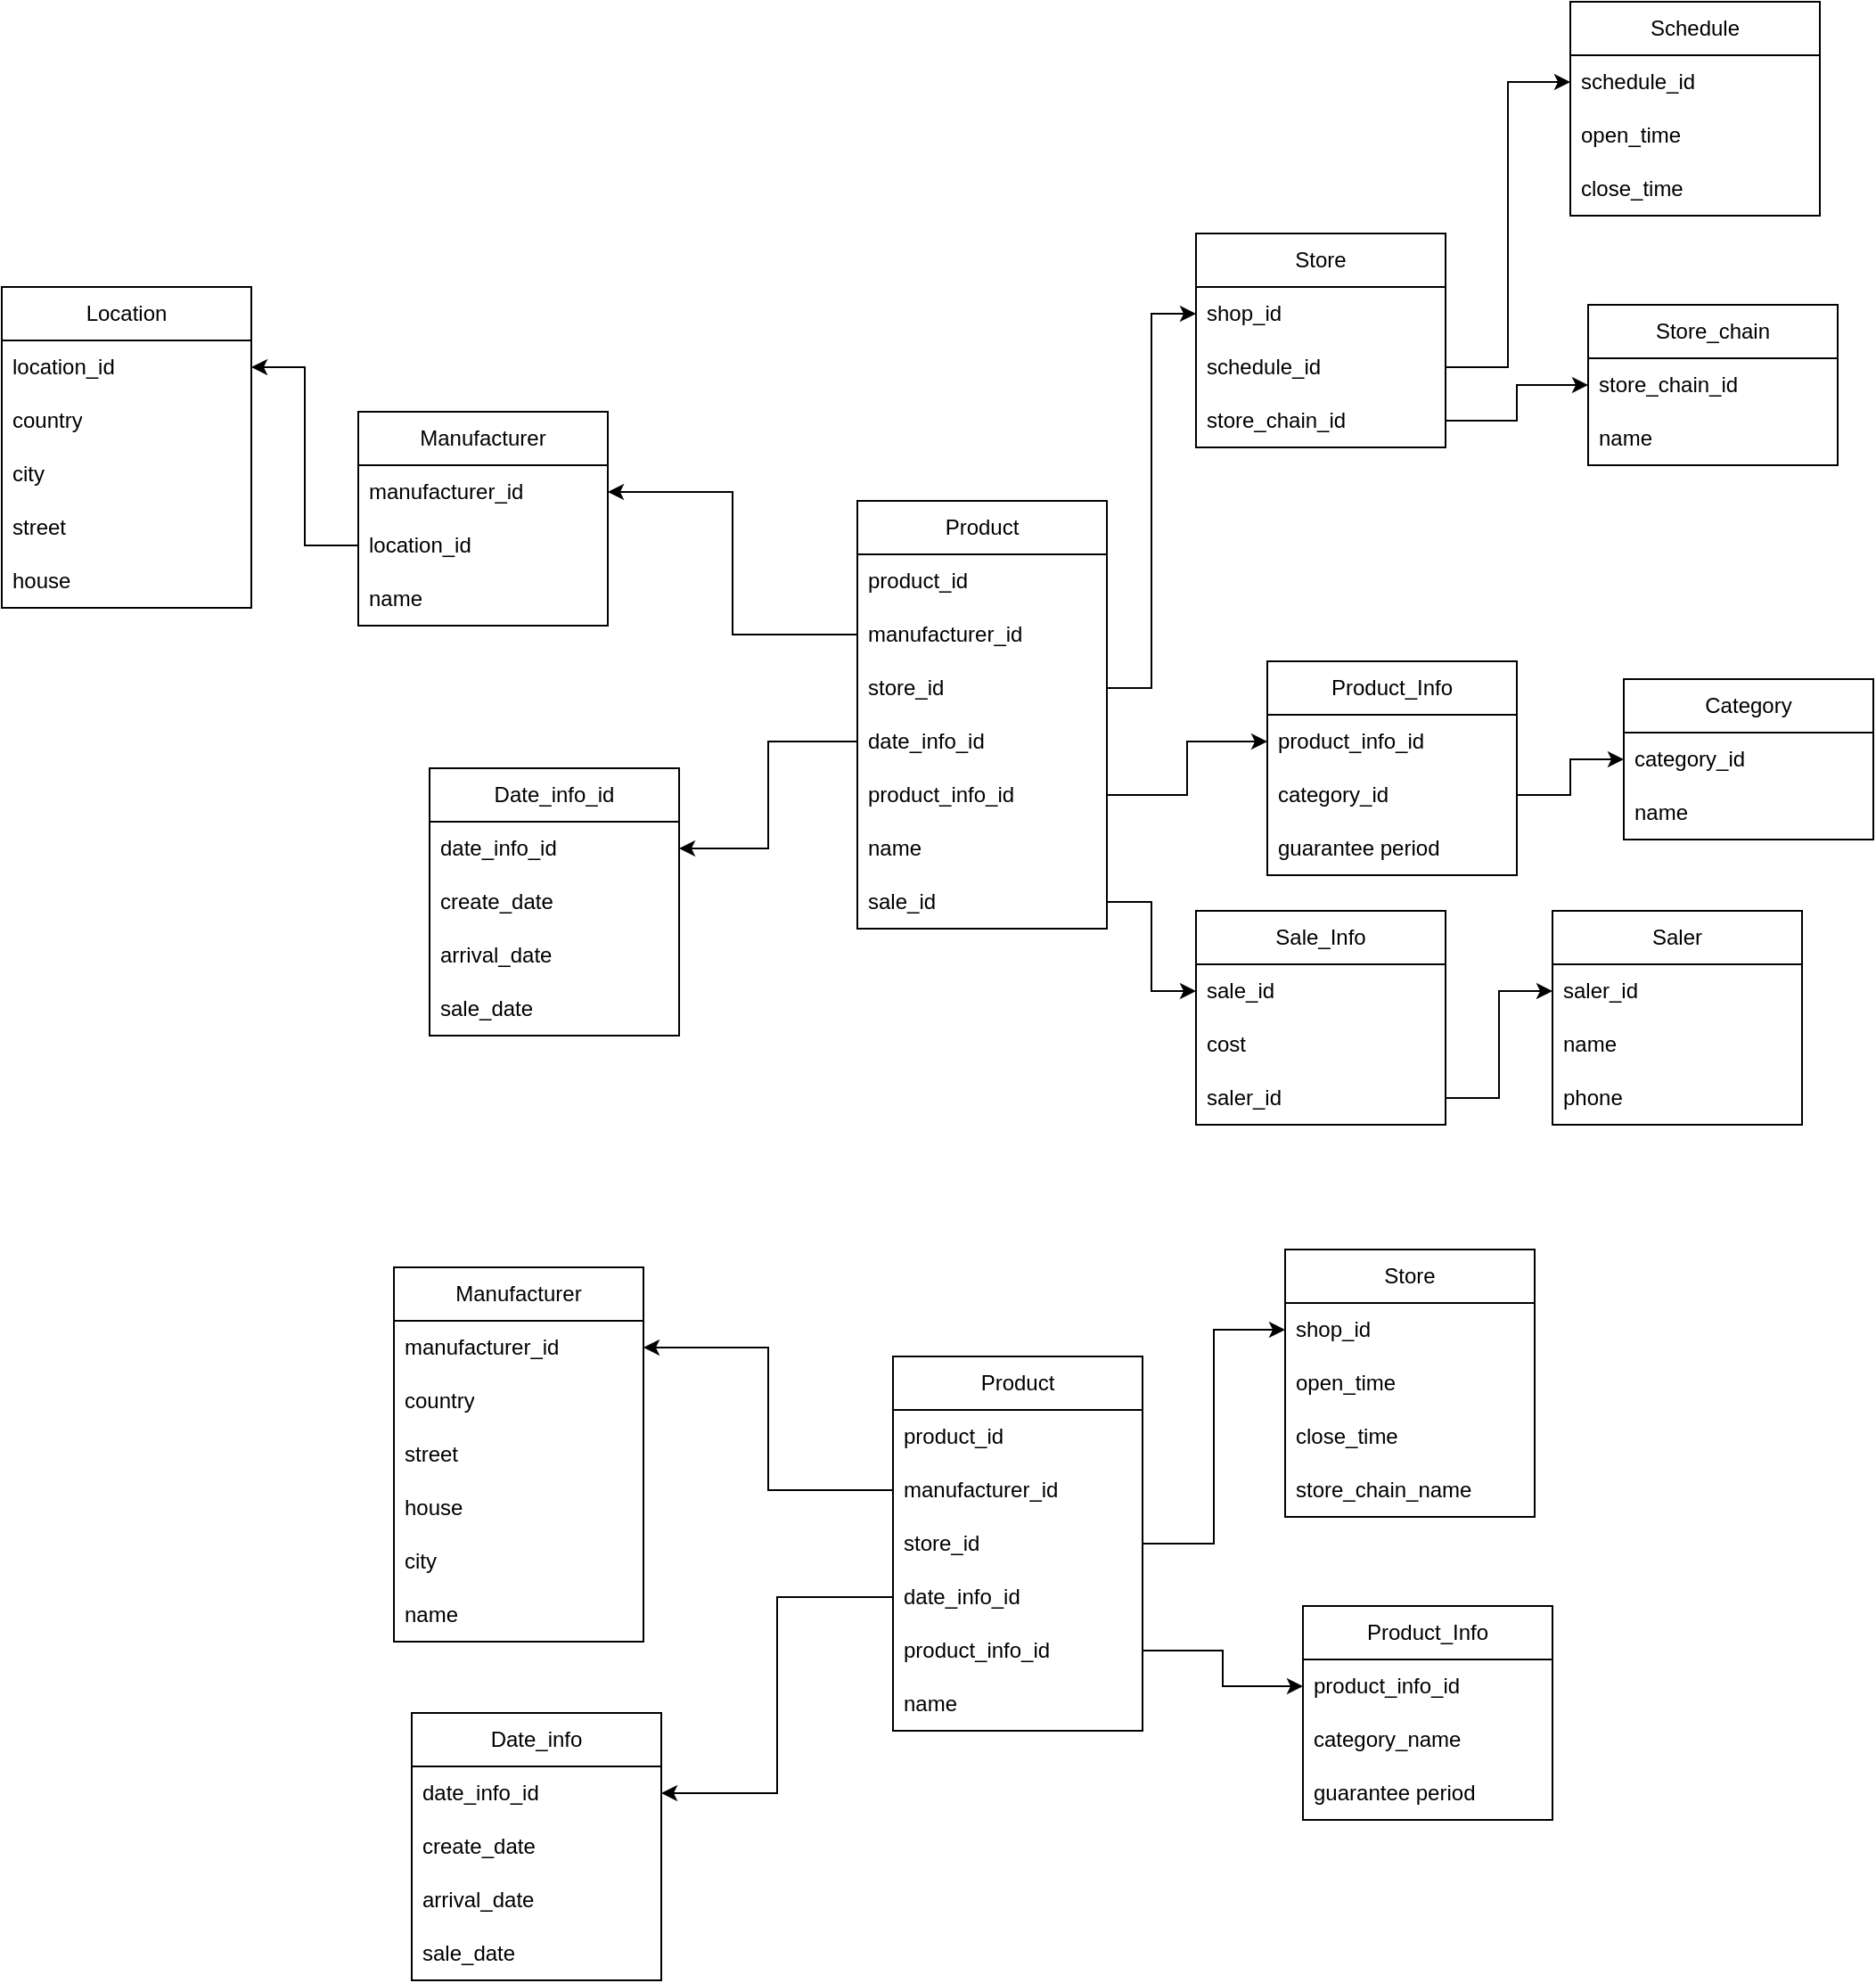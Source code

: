 <mxfile version="22.1.0" type="github">
  <diagram name="Страница — 1" id="c_FFksj4TPEEmuwCLG_t">
    <mxGraphModel dx="2074" dy="656" grid="1" gridSize="10" guides="1" tooltips="1" connect="1" arrows="1" fold="1" page="1" pageScale="1" pageWidth="827" pageHeight="1169" math="0" shadow="0">
      <root>
        <mxCell id="0" />
        <mxCell id="1" parent="0" />
        <mxCell id="4cdeR2uxjYvcv5dQ09BV-47" value="Product" style="swimlane;fontStyle=0;childLayout=stackLayout;horizontal=1;startSize=30;horizontalStack=0;resizeParent=1;resizeParentMax=0;resizeLast=0;collapsible=1;marginBottom=0;whiteSpace=wrap;html=1;" parent="1" vertex="1">
          <mxGeometry x="470" y="410" width="140" height="240" as="geometry" />
        </mxCell>
        <mxCell id="4cdeR2uxjYvcv5dQ09BV-48" value="product_id" style="text;strokeColor=none;fillColor=none;align=left;verticalAlign=middle;spacingLeft=4;spacingRight=4;overflow=hidden;points=[[0,0.5],[1,0.5]];portConstraint=eastwest;rotatable=0;whiteSpace=wrap;html=1;" parent="4cdeR2uxjYvcv5dQ09BV-47" vertex="1">
          <mxGeometry y="30" width="140" height="30" as="geometry" />
        </mxCell>
        <mxCell id="4cdeR2uxjYvcv5dQ09BV-49" value="manufacturer_id" style="text;strokeColor=none;fillColor=none;align=left;verticalAlign=middle;spacingLeft=4;spacingRight=4;overflow=hidden;points=[[0,0.5],[1,0.5]];portConstraint=eastwest;rotatable=0;whiteSpace=wrap;html=1;" parent="4cdeR2uxjYvcv5dQ09BV-47" vertex="1">
          <mxGeometry y="60" width="140" height="30" as="geometry" />
        </mxCell>
        <mxCell id="4cdeR2uxjYvcv5dQ09BV-52" value="store_id" style="text;strokeColor=none;fillColor=none;align=left;verticalAlign=middle;spacingLeft=4;spacingRight=4;overflow=hidden;points=[[0,0.5],[1,0.5]];portConstraint=eastwest;rotatable=0;whiteSpace=wrap;html=1;" parent="4cdeR2uxjYvcv5dQ09BV-47" vertex="1">
          <mxGeometry y="90" width="140" height="30" as="geometry" />
        </mxCell>
        <mxCell id="4cdeR2uxjYvcv5dQ09BV-50" value="date_info_id" style="text;strokeColor=none;fillColor=none;align=left;verticalAlign=middle;spacingLeft=4;spacingRight=4;overflow=hidden;points=[[0,0.5],[1,0.5]];portConstraint=eastwest;rotatable=0;whiteSpace=wrap;html=1;" parent="4cdeR2uxjYvcv5dQ09BV-47" vertex="1">
          <mxGeometry y="120" width="140" height="30" as="geometry" />
        </mxCell>
        <mxCell id="4cdeR2uxjYvcv5dQ09BV-83" value="product_info_id" style="text;strokeColor=none;fillColor=none;align=left;verticalAlign=middle;spacingLeft=4;spacingRight=4;overflow=hidden;points=[[0,0.5],[1,0.5]];portConstraint=eastwest;rotatable=0;whiteSpace=wrap;html=1;" parent="4cdeR2uxjYvcv5dQ09BV-47" vertex="1">
          <mxGeometry y="150" width="140" height="30" as="geometry" />
        </mxCell>
        <mxCell id="Y_Pch7cibyADXKtNwl5b-7" value="name" style="text;strokeColor=none;fillColor=none;align=left;verticalAlign=middle;spacingLeft=4;spacingRight=4;overflow=hidden;points=[[0,0.5],[1,0.5]];portConstraint=eastwest;rotatable=0;whiteSpace=wrap;html=1;" vertex="1" parent="4cdeR2uxjYvcv5dQ09BV-47">
          <mxGeometry y="180" width="140" height="30" as="geometry" />
        </mxCell>
        <mxCell id="4cdeR2uxjYvcv5dQ09BV-81" value="sale_id" style="text;strokeColor=none;fillColor=none;align=left;verticalAlign=middle;spacingLeft=4;spacingRight=4;overflow=hidden;points=[[0,0.5],[1,0.5]];portConstraint=eastwest;rotatable=0;whiteSpace=wrap;html=1;" parent="4cdeR2uxjYvcv5dQ09BV-47" vertex="1">
          <mxGeometry y="210" width="140" height="30" as="geometry" />
        </mxCell>
        <mxCell id="4cdeR2uxjYvcv5dQ09BV-53" value="Store" style="swimlane;fontStyle=0;childLayout=stackLayout;horizontal=1;startSize=30;horizontalStack=0;resizeParent=1;resizeParentMax=0;resizeLast=0;collapsible=1;marginBottom=0;whiteSpace=wrap;html=1;" parent="1" vertex="1">
          <mxGeometry x="660" y="260" width="140" height="120" as="geometry" />
        </mxCell>
        <mxCell id="4cdeR2uxjYvcv5dQ09BV-54" value="shop_id" style="text;strokeColor=none;fillColor=none;align=left;verticalAlign=middle;spacingLeft=4;spacingRight=4;overflow=hidden;points=[[0,0.5],[1,0.5]];portConstraint=eastwest;rotatable=0;whiteSpace=wrap;html=1;" parent="4cdeR2uxjYvcv5dQ09BV-53" vertex="1">
          <mxGeometry y="30" width="140" height="30" as="geometry" />
        </mxCell>
        <mxCell id="4cdeR2uxjYvcv5dQ09BV-56" value="schedule_id" style="text;strokeColor=none;fillColor=none;align=left;verticalAlign=middle;spacingLeft=4;spacingRight=4;overflow=hidden;points=[[0,0.5],[1,0.5]];portConstraint=eastwest;rotatable=0;whiteSpace=wrap;html=1;" parent="4cdeR2uxjYvcv5dQ09BV-53" vertex="1">
          <mxGeometry y="60" width="140" height="30" as="geometry" />
        </mxCell>
        <mxCell id="4cdeR2uxjYvcv5dQ09BV-100" value="store_chain_id" style="text;strokeColor=none;fillColor=none;align=left;verticalAlign=middle;spacingLeft=4;spacingRight=4;overflow=hidden;points=[[0,0.5],[1,0.5]];portConstraint=eastwest;rotatable=0;whiteSpace=wrap;html=1;" parent="4cdeR2uxjYvcv5dQ09BV-53" vertex="1">
          <mxGeometry y="90" width="140" height="30" as="geometry" />
        </mxCell>
        <mxCell id="4cdeR2uxjYvcv5dQ09BV-58" style="edgeStyle=orthogonalEdgeStyle;rounded=0;orthogonalLoop=1;jettySize=auto;html=1;entryX=0;entryY=0.5;entryDx=0;entryDy=0;" parent="1" source="4cdeR2uxjYvcv5dQ09BV-52" target="4cdeR2uxjYvcv5dQ09BV-54" edge="1">
          <mxGeometry relative="1" as="geometry" />
        </mxCell>
        <mxCell id="4cdeR2uxjYvcv5dQ09BV-60" value="Manufacturer" style="swimlane;fontStyle=0;childLayout=stackLayout;horizontal=1;startSize=30;horizontalStack=0;resizeParent=1;resizeParentMax=0;resizeLast=0;collapsible=1;marginBottom=0;whiteSpace=wrap;html=1;" parent="1" vertex="1">
          <mxGeometry x="190" y="360" width="140" height="120" as="geometry" />
        </mxCell>
        <mxCell id="4cdeR2uxjYvcv5dQ09BV-61" value="manufacturer_id" style="text;strokeColor=none;fillColor=none;align=left;verticalAlign=middle;spacingLeft=4;spacingRight=4;overflow=hidden;points=[[0,0.5],[1,0.5]];portConstraint=eastwest;rotatable=0;whiteSpace=wrap;html=1;" parent="4cdeR2uxjYvcv5dQ09BV-60" vertex="1">
          <mxGeometry y="30" width="140" height="30" as="geometry" />
        </mxCell>
        <mxCell id="4cdeR2uxjYvcv5dQ09BV-62" value="location_id" style="text;strokeColor=none;fillColor=none;align=left;verticalAlign=middle;spacingLeft=4;spacingRight=4;overflow=hidden;points=[[0,0.5],[1,0.5]];portConstraint=eastwest;rotatable=0;whiteSpace=wrap;html=1;" parent="4cdeR2uxjYvcv5dQ09BV-60" vertex="1">
          <mxGeometry y="60" width="140" height="30" as="geometry" />
        </mxCell>
        <mxCell id="4cdeR2uxjYvcv5dQ09BV-64" value="name" style="text;strokeColor=none;fillColor=none;align=left;verticalAlign=middle;spacingLeft=4;spacingRight=4;overflow=hidden;points=[[0,0.5],[1,0.5]];portConstraint=eastwest;rotatable=0;whiteSpace=wrap;html=1;" parent="4cdeR2uxjYvcv5dQ09BV-60" vertex="1">
          <mxGeometry y="90" width="140" height="30" as="geometry" />
        </mxCell>
        <mxCell id="4cdeR2uxjYvcv5dQ09BV-65" style="edgeStyle=orthogonalEdgeStyle;rounded=0;orthogonalLoop=1;jettySize=auto;html=1;" parent="1" source="4cdeR2uxjYvcv5dQ09BV-49" target="4cdeR2uxjYvcv5dQ09BV-61" edge="1">
          <mxGeometry relative="1" as="geometry" />
        </mxCell>
        <mxCell id="4cdeR2uxjYvcv5dQ09BV-66" value="Location" style="swimlane;fontStyle=0;childLayout=stackLayout;horizontal=1;startSize=30;horizontalStack=0;resizeParent=1;resizeParentMax=0;resizeLast=0;collapsible=1;marginBottom=0;whiteSpace=wrap;html=1;" parent="1" vertex="1">
          <mxGeometry x="-10" y="290" width="140" height="180" as="geometry" />
        </mxCell>
        <mxCell id="4cdeR2uxjYvcv5dQ09BV-67" value="location_id" style="text;strokeColor=none;fillColor=none;align=left;verticalAlign=middle;spacingLeft=4;spacingRight=4;overflow=hidden;points=[[0,0.5],[1,0.5]];portConstraint=eastwest;rotatable=0;whiteSpace=wrap;html=1;" parent="4cdeR2uxjYvcv5dQ09BV-66" vertex="1">
          <mxGeometry y="30" width="140" height="30" as="geometry" />
        </mxCell>
        <mxCell id="4cdeR2uxjYvcv5dQ09BV-68" value="country" style="text;strokeColor=none;fillColor=none;align=left;verticalAlign=middle;spacingLeft=4;spacingRight=4;overflow=hidden;points=[[0,0.5],[1,0.5]];portConstraint=eastwest;rotatable=0;whiteSpace=wrap;html=1;" parent="4cdeR2uxjYvcv5dQ09BV-66" vertex="1">
          <mxGeometry y="60" width="140" height="30" as="geometry" />
        </mxCell>
        <mxCell id="4cdeR2uxjYvcv5dQ09BV-69" value="city" style="text;strokeColor=none;fillColor=none;align=left;verticalAlign=middle;spacingLeft=4;spacingRight=4;overflow=hidden;points=[[0,0.5],[1,0.5]];portConstraint=eastwest;rotatable=0;whiteSpace=wrap;html=1;" parent="4cdeR2uxjYvcv5dQ09BV-66" vertex="1">
          <mxGeometry y="90" width="140" height="30" as="geometry" />
        </mxCell>
        <mxCell id="4cdeR2uxjYvcv5dQ09BV-73" value="street" style="text;strokeColor=none;fillColor=none;align=left;verticalAlign=middle;spacingLeft=4;spacingRight=4;overflow=hidden;points=[[0,0.5],[1,0.5]];portConstraint=eastwest;rotatable=0;whiteSpace=wrap;html=1;" parent="4cdeR2uxjYvcv5dQ09BV-66" vertex="1">
          <mxGeometry y="120" width="140" height="30" as="geometry" />
        </mxCell>
        <mxCell id="4cdeR2uxjYvcv5dQ09BV-70" value="house" style="text;strokeColor=none;fillColor=none;align=left;verticalAlign=middle;spacingLeft=4;spacingRight=4;overflow=hidden;points=[[0,0.5],[1,0.5]];portConstraint=eastwest;rotatable=0;whiteSpace=wrap;html=1;" parent="4cdeR2uxjYvcv5dQ09BV-66" vertex="1">
          <mxGeometry y="150" width="140" height="30" as="geometry" />
        </mxCell>
        <mxCell id="4cdeR2uxjYvcv5dQ09BV-72" style="edgeStyle=orthogonalEdgeStyle;rounded=0;orthogonalLoop=1;jettySize=auto;html=1;entryX=1;entryY=0.5;entryDx=0;entryDy=0;" parent="1" source="4cdeR2uxjYvcv5dQ09BV-62" target="4cdeR2uxjYvcv5dQ09BV-67" edge="1">
          <mxGeometry relative="1" as="geometry" />
        </mxCell>
        <mxCell id="4cdeR2uxjYvcv5dQ09BV-75" value="Date_info_id" style="swimlane;fontStyle=0;childLayout=stackLayout;horizontal=1;startSize=30;horizontalStack=0;resizeParent=1;resizeParentMax=0;resizeLast=0;collapsible=1;marginBottom=0;whiteSpace=wrap;html=1;" parent="1" vertex="1">
          <mxGeometry x="230" y="560" width="140" height="150" as="geometry" />
        </mxCell>
        <mxCell id="4cdeR2uxjYvcv5dQ09BV-76" value="date_info_id" style="text;strokeColor=none;fillColor=none;align=left;verticalAlign=middle;spacingLeft=4;spacingRight=4;overflow=hidden;points=[[0,0.5],[1,0.5]];portConstraint=eastwest;rotatable=0;whiteSpace=wrap;html=1;" parent="4cdeR2uxjYvcv5dQ09BV-75" vertex="1">
          <mxGeometry y="30" width="140" height="30" as="geometry" />
        </mxCell>
        <mxCell id="4cdeR2uxjYvcv5dQ09BV-77" value="create_date" style="text;strokeColor=none;fillColor=none;align=left;verticalAlign=middle;spacingLeft=4;spacingRight=4;overflow=hidden;points=[[0,0.5],[1,0.5]];portConstraint=eastwest;rotatable=0;whiteSpace=wrap;html=1;" parent="4cdeR2uxjYvcv5dQ09BV-75" vertex="1">
          <mxGeometry y="60" width="140" height="30" as="geometry" />
        </mxCell>
        <mxCell id="4cdeR2uxjYvcv5dQ09BV-78" value="arrival_date" style="text;strokeColor=none;fillColor=none;align=left;verticalAlign=middle;spacingLeft=4;spacingRight=4;overflow=hidden;points=[[0,0.5],[1,0.5]];portConstraint=eastwest;rotatable=0;whiteSpace=wrap;html=1;" parent="4cdeR2uxjYvcv5dQ09BV-75" vertex="1">
          <mxGeometry y="90" width="140" height="30" as="geometry" />
        </mxCell>
        <mxCell id="4cdeR2uxjYvcv5dQ09BV-99" value="sale_date" style="text;strokeColor=none;fillColor=none;align=left;verticalAlign=middle;spacingLeft=4;spacingRight=4;overflow=hidden;points=[[0,0.5],[1,0.5]];portConstraint=eastwest;rotatable=0;whiteSpace=wrap;html=1;" parent="4cdeR2uxjYvcv5dQ09BV-75" vertex="1">
          <mxGeometry y="120" width="140" height="30" as="geometry" />
        </mxCell>
        <mxCell id="4cdeR2uxjYvcv5dQ09BV-80" style="edgeStyle=orthogonalEdgeStyle;rounded=0;orthogonalLoop=1;jettySize=auto;html=1;entryX=1;entryY=0.5;entryDx=0;entryDy=0;" parent="1" source="4cdeR2uxjYvcv5dQ09BV-50" target="4cdeR2uxjYvcv5dQ09BV-76" edge="1">
          <mxGeometry relative="1" as="geometry" />
        </mxCell>
        <mxCell id="4cdeR2uxjYvcv5dQ09BV-93" style="edgeStyle=orthogonalEdgeStyle;rounded=0;orthogonalLoop=1;jettySize=auto;html=1;entryX=0;entryY=0.5;entryDx=0;entryDy=0;exitX=1;exitY=0.5;exitDx=0;exitDy=0;" parent="1" source="4cdeR2uxjYvcv5dQ09BV-92" target="4cdeR2uxjYvcv5dQ09BV-90" edge="1">
          <mxGeometry relative="1" as="geometry" />
        </mxCell>
        <mxCell id="4cdeR2uxjYvcv5dQ09BV-84" value="Product_Info" style="swimlane;fontStyle=0;childLayout=stackLayout;horizontal=1;startSize=30;horizontalStack=0;resizeParent=1;resizeParentMax=0;resizeLast=0;collapsible=1;marginBottom=0;whiteSpace=wrap;html=1;" parent="1" vertex="1">
          <mxGeometry x="700" y="500" width="140" height="120" as="geometry" />
        </mxCell>
        <mxCell id="4cdeR2uxjYvcv5dQ09BV-86" value="product_info_id" style="text;strokeColor=none;fillColor=none;align=left;verticalAlign=middle;spacingLeft=4;spacingRight=4;overflow=hidden;points=[[0,0.5],[1,0.5]];portConstraint=eastwest;rotatable=0;whiteSpace=wrap;html=1;" parent="4cdeR2uxjYvcv5dQ09BV-84" vertex="1">
          <mxGeometry y="30" width="140" height="30" as="geometry" />
        </mxCell>
        <mxCell id="4cdeR2uxjYvcv5dQ09BV-92" value="category_id" style="text;strokeColor=none;fillColor=none;align=left;verticalAlign=middle;spacingLeft=4;spacingRight=4;overflow=hidden;points=[[0,0.5],[1,0.5]];portConstraint=eastwest;rotatable=0;whiteSpace=wrap;html=1;" parent="4cdeR2uxjYvcv5dQ09BV-84" vertex="1">
          <mxGeometry y="60" width="140" height="30" as="geometry" />
        </mxCell>
        <mxCell id="4cdeR2uxjYvcv5dQ09BV-87" value="guarantee period" style="text;strokeColor=none;fillColor=none;align=left;verticalAlign=middle;spacingLeft=4;spacingRight=4;overflow=hidden;points=[[0,0.5],[1,0.5]];portConstraint=eastwest;rotatable=0;whiteSpace=wrap;html=1;" parent="4cdeR2uxjYvcv5dQ09BV-84" vertex="1">
          <mxGeometry y="90" width="140" height="30" as="geometry" />
        </mxCell>
        <mxCell id="4cdeR2uxjYvcv5dQ09BV-88" style="edgeStyle=orthogonalEdgeStyle;rounded=0;orthogonalLoop=1;jettySize=auto;html=1;entryX=0;entryY=0.5;entryDx=0;entryDy=0;" parent="1" source="4cdeR2uxjYvcv5dQ09BV-83" target="4cdeR2uxjYvcv5dQ09BV-86" edge="1">
          <mxGeometry relative="1" as="geometry">
            <mxPoint x="700" y="555" as="targetPoint" />
          </mxGeometry>
        </mxCell>
        <mxCell id="4cdeR2uxjYvcv5dQ09BV-89" value="Category" style="swimlane;fontStyle=0;childLayout=stackLayout;horizontal=1;startSize=30;horizontalStack=0;resizeParent=1;resizeParentMax=0;resizeLast=0;collapsible=1;marginBottom=0;whiteSpace=wrap;html=1;" parent="1" vertex="1">
          <mxGeometry x="900" y="510" width="140" height="90" as="geometry" />
        </mxCell>
        <mxCell id="4cdeR2uxjYvcv5dQ09BV-90" value="category_id" style="text;strokeColor=none;fillColor=none;align=left;verticalAlign=middle;spacingLeft=4;spacingRight=4;overflow=hidden;points=[[0,0.5],[1,0.5]];portConstraint=eastwest;rotatable=0;whiteSpace=wrap;html=1;" parent="4cdeR2uxjYvcv5dQ09BV-89" vertex="1">
          <mxGeometry y="30" width="140" height="30" as="geometry" />
        </mxCell>
        <mxCell id="4cdeR2uxjYvcv5dQ09BV-91" value="name" style="text;strokeColor=none;fillColor=none;align=left;verticalAlign=middle;spacingLeft=4;spacingRight=4;overflow=hidden;points=[[0,0.5],[1,0.5]];portConstraint=eastwest;rotatable=0;whiteSpace=wrap;html=1;" parent="4cdeR2uxjYvcv5dQ09BV-89" vertex="1">
          <mxGeometry y="60" width="140" height="30" as="geometry" />
        </mxCell>
        <mxCell id="4cdeR2uxjYvcv5dQ09BV-94" value="Schedule" style="swimlane;fontStyle=0;childLayout=stackLayout;horizontal=1;startSize=30;horizontalStack=0;resizeParent=1;resizeParentMax=0;resizeLast=0;collapsible=1;marginBottom=0;whiteSpace=wrap;html=1;" parent="1" vertex="1">
          <mxGeometry x="870" y="130" width="140" height="120" as="geometry" />
        </mxCell>
        <mxCell id="4cdeR2uxjYvcv5dQ09BV-95" value="schedule_id" style="text;strokeColor=none;fillColor=none;align=left;verticalAlign=middle;spacingLeft=4;spacingRight=4;overflow=hidden;points=[[0,0.5],[1,0.5]];portConstraint=eastwest;rotatable=0;whiteSpace=wrap;html=1;" parent="4cdeR2uxjYvcv5dQ09BV-94" vertex="1">
          <mxGeometry y="30" width="140" height="30" as="geometry" />
        </mxCell>
        <mxCell id="4cdeR2uxjYvcv5dQ09BV-96" value="open_time" style="text;strokeColor=none;fillColor=none;align=left;verticalAlign=middle;spacingLeft=4;spacingRight=4;overflow=hidden;points=[[0,0.5],[1,0.5]];portConstraint=eastwest;rotatable=0;whiteSpace=wrap;html=1;" parent="4cdeR2uxjYvcv5dQ09BV-94" vertex="1">
          <mxGeometry y="60" width="140" height="30" as="geometry" />
        </mxCell>
        <mxCell id="4cdeR2uxjYvcv5dQ09BV-97" value="close_time" style="text;strokeColor=none;fillColor=none;align=left;verticalAlign=middle;spacingLeft=4;spacingRight=4;overflow=hidden;points=[[0,0.5],[1,0.5]];portConstraint=eastwest;rotatable=0;whiteSpace=wrap;html=1;" parent="4cdeR2uxjYvcv5dQ09BV-94" vertex="1">
          <mxGeometry y="90" width="140" height="30" as="geometry" />
        </mxCell>
        <mxCell id="4cdeR2uxjYvcv5dQ09BV-98" style="edgeStyle=orthogonalEdgeStyle;rounded=0;orthogonalLoop=1;jettySize=auto;html=1;entryX=0;entryY=0.5;entryDx=0;entryDy=0;" parent="1" source="4cdeR2uxjYvcv5dQ09BV-56" target="4cdeR2uxjYvcv5dQ09BV-95" edge="1">
          <mxGeometry relative="1" as="geometry" />
        </mxCell>
        <mxCell id="4cdeR2uxjYvcv5dQ09BV-101" value="Store_chain" style="swimlane;fontStyle=0;childLayout=stackLayout;horizontal=1;startSize=30;horizontalStack=0;resizeParent=1;resizeParentMax=0;resizeLast=0;collapsible=1;marginBottom=0;whiteSpace=wrap;html=1;" parent="1" vertex="1">
          <mxGeometry x="880" y="300" width="140" height="90" as="geometry" />
        </mxCell>
        <mxCell id="4cdeR2uxjYvcv5dQ09BV-102" value="store_chain_id" style="text;strokeColor=none;fillColor=none;align=left;verticalAlign=middle;spacingLeft=4;spacingRight=4;overflow=hidden;points=[[0,0.5],[1,0.5]];portConstraint=eastwest;rotatable=0;whiteSpace=wrap;html=1;" parent="4cdeR2uxjYvcv5dQ09BV-101" vertex="1">
          <mxGeometry y="30" width="140" height="30" as="geometry" />
        </mxCell>
        <mxCell id="4cdeR2uxjYvcv5dQ09BV-104" value="name" style="text;strokeColor=none;fillColor=none;align=left;verticalAlign=middle;spacingLeft=4;spacingRight=4;overflow=hidden;points=[[0,0.5],[1,0.5]];portConstraint=eastwest;rotatable=0;whiteSpace=wrap;html=1;" parent="4cdeR2uxjYvcv5dQ09BV-101" vertex="1">
          <mxGeometry y="60" width="140" height="30" as="geometry" />
        </mxCell>
        <mxCell id="4cdeR2uxjYvcv5dQ09BV-106" style="edgeStyle=orthogonalEdgeStyle;rounded=0;orthogonalLoop=1;jettySize=auto;html=1;" parent="1" source="4cdeR2uxjYvcv5dQ09BV-100" target="4cdeR2uxjYvcv5dQ09BV-102" edge="1">
          <mxGeometry relative="1" as="geometry" />
        </mxCell>
        <mxCell id="JxNwwI9kG3RGCA_aTqBY-1" value="Product" style="swimlane;fontStyle=0;childLayout=stackLayout;horizontal=1;startSize=30;horizontalStack=0;resizeParent=1;resizeParentMax=0;resizeLast=0;collapsible=1;marginBottom=0;whiteSpace=wrap;html=1;" parent="1" vertex="1">
          <mxGeometry x="490" y="890" width="140" height="210" as="geometry" />
        </mxCell>
        <mxCell id="JxNwwI9kG3RGCA_aTqBY-2" value="product_id" style="text;strokeColor=none;fillColor=none;align=left;verticalAlign=middle;spacingLeft=4;spacingRight=4;overflow=hidden;points=[[0,0.5],[1,0.5]];portConstraint=eastwest;rotatable=0;whiteSpace=wrap;html=1;" parent="JxNwwI9kG3RGCA_aTqBY-1" vertex="1">
          <mxGeometry y="30" width="140" height="30" as="geometry" />
        </mxCell>
        <mxCell id="JxNwwI9kG3RGCA_aTqBY-3" value="manufacturer_id" style="text;strokeColor=none;fillColor=none;align=left;verticalAlign=middle;spacingLeft=4;spacingRight=4;overflow=hidden;points=[[0,0.5],[1,0.5]];portConstraint=eastwest;rotatable=0;whiteSpace=wrap;html=1;" parent="JxNwwI9kG3RGCA_aTqBY-1" vertex="1">
          <mxGeometry y="60" width="140" height="30" as="geometry" />
        </mxCell>
        <mxCell id="JxNwwI9kG3RGCA_aTqBY-4" value="store_id" style="text;strokeColor=none;fillColor=none;align=left;verticalAlign=middle;spacingLeft=4;spacingRight=4;overflow=hidden;points=[[0,0.5],[1,0.5]];portConstraint=eastwest;rotatable=0;whiteSpace=wrap;html=1;" parent="JxNwwI9kG3RGCA_aTqBY-1" vertex="1">
          <mxGeometry y="90" width="140" height="30" as="geometry" />
        </mxCell>
        <mxCell id="JxNwwI9kG3RGCA_aTqBY-5" value="date_info_id" style="text;strokeColor=none;fillColor=none;align=left;verticalAlign=middle;spacingLeft=4;spacingRight=4;overflow=hidden;points=[[0,0.5],[1,0.5]];portConstraint=eastwest;rotatable=0;whiteSpace=wrap;html=1;" parent="JxNwwI9kG3RGCA_aTqBY-1" vertex="1">
          <mxGeometry y="120" width="140" height="30" as="geometry" />
        </mxCell>
        <mxCell id="JxNwwI9kG3RGCA_aTqBY-6" value="product_info_id" style="text;strokeColor=none;fillColor=none;align=left;verticalAlign=middle;spacingLeft=4;spacingRight=4;overflow=hidden;points=[[0,0.5],[1,0.5]];portConstraint=eastwest;rotatable=0;whiteSpace=wrap;html=1;" parent="JxNwwI9kG3RGCA_aTqBY-1" vertex="1">
          <mxGeometry y="150" width="140" height="30" as="geometry" />
        </mxCell>
        <mxCell id="JxNwwI9kG3RGCA_aTqBY-7" value="name" style="text;strokeColor=none;fillColor=none;align=left;verticalAlign=middle;spacingLeft=4;spacingRight=4;overflow=hidden;points=[[0,0.5],[1,0.5]];portConstraint=eastwest;rotatable=0;whiteSpace=wrap;html=1;" parent="JxNwwI9kG3RGCA_aTqBY-1" vertex="1">
          <mxGeometry y="180" width="140" height="30" as="geometry" />
        </mxCell>
        <mxCell id="JxNwwI9kG3RGCA_aTqBY-8" value="Store" style="swimlane;fontStyle=0;childLayout=stackLayout;horizontal=1;startSize=30;horizontalStack=0;resizeParent=1;resizeParentMax=0;resizeLast=0;collapsible=1;marginBottom=0;whiteSpace=wrap;html=1;" parent="1" vertex="1">
          <mxGeometry x="710" y="830" width="140" height="150" as="geometry" />
        </mxCell>
        <mxCell id="JxNwwI9kG3RGCA_aTqBY-9" value="shop_id" style="text;strokeColor=none;fillColor=none;align=left;verticalAlign=middle;spacingLeft=4;spacingRight=4;overflow=hidden;points=[[0,0.5],[1,0.5]];portConstraint=eastwest;rotatable=0;whiteSpace=wrap;html=1;" parent="JxNwwI9kG3RGCA_aTqBY-8" vertex="1">
          <mxGeometry y="30" width="140" height="30" as="geometry" />
        </mxCell>
        <mxCell id="JxNwwI9kG3RGCA_aTqBY-85" value="open_time" style="text;strokeColor=none;fillColor=none;align=left;verticalAlign=middle;spacingLeft=4;spacingRight=4;overflow=hidden;points=[[0,0.5],[1,0.5]];portConstraint=eastwest;rotatable=0;whiteSpace=wrap;html=1;" parent="JxNwwI9kG3RGCA_aTqBY-8" vertex="1">
          <mxGeometry y="60" width="140" height="30" as="geometry" />
        </mxCell>
        <mxCell id="JxNwwI9kG3RGCA_aTqBY-10" value="close_time" style="text;strokeColor=none;fillColor=none;align=left;verticalAlign=middle;spacingLeft=4;spacingRight=4;overflow=hidden;points=[[0,0.5],[1,0.5]];portConstraint=eastwest;rotatable=0;whiteSpace=wrap;html=1;" parent="JxNwwI9kG3RGCA_aTqBY-8" vertex="1">
          <mxGeometry y="90" width="140" height="30" as="geometry" />
        </mxCell>
        <mxCell id="JxNwwI9kG3RGCA_aTqBY-11" value="store_chain_name" style="text;strokeColor=none;fillColor=none;align=left;verticalAlign=middle;spacingLeft=4;spacingRight=4;overflow=hidden;points=[[0,0.5],[1,0.5]];portConstraint=eastwest;rotatable=0;whiteSpace=wrap;html=1;" parent="JxNwwI9kG3RGCA_aTqBY-8" vertex="1">
          <mxGeometry y="120" width="140" height="30" as="geometry" />
        </mxCell>
        <mxCell id="JxNwwI9kG3RGCA_aTqBY-12" style="edgeStyle=orthogonalEdgeStyle;rounded=0;orthogonalLoop=1;jettySize=auto;html=1;entryX=0;entryY=0.5;entryDx=0;entryDy=0;" parent="1" source="JxNwwI9kG3RGCA_aTqBY-4" target="JxNwwI9kG3RGCA_aTqBY-9" edge="1">
          <mxGeometry relative="1" as="geometry" />
        </mxCell>
        <mxCell id="JxNwwI9kG3RGCA_aTqBY-13" value="Manufacturer" style="swimlane;fontStyle=0;childLayout=stackLayout;horizontal=1;startSize=30;horizontalStack=0;resizeParent=1;resizeParentMax=0;resizeLast=0;collapsible=1;marginBottom=0;whiteSpace=wrap;html=1;" parent="1" vertex="1">
          <mxGeometry x="210" y="840" width="140" height="210" as="geometry" />
        </mxCell>
        <mxCell id="JxNwwI9kG3RGCA_aTqBY-14" value="manufacturer_id" style="text;strokeColor=none;fillColor=none;align=left;verticalAlign=middle;spacingLeft=4;spacingRight=4;overflow=hidden;points=[[0,0.5],[1,0.5]];portConstraint=eastwest;rotatable=0;whiteSpace=wrap;html=1;" parent="JxNwwI9kG3RGCA_aTqBY-13" vertex="1">
          <mxGeometry y="30" width="140" height="30" as="geometry" />
        </mxCell>
        <mxCell id="JxNwwI9kG3RGCA_aTqBY-15" value="country" style="text;strokeColor=none;fillColor=none;align=left;verticalAlign=middle;spacingLeft=4;spacingRight=4;overflow=hidden;points=[[0,0.5],[1,0.5]];portConstraint=eastwest;rotatable=0;whiteSpace=wrap;html=1;" parent="JxNwwI9kG3RGCA_aTqBY-13" vertex="1">
          <mxGeometry y="60" width="140" height="30" as="geometry" />
        </mxCell>
        <mxCell id="JxNwwI9kG3RGCA_aTqBY-87" value="street" style="text;strokeColor=none;fillColor=none;align=left;verticalAlign=middle;spacingLeft=4;spacingRight=4;overflow=hidden;points=[[0,0.5],[1,0.5]];portConstraint=eastwest;rotatable=0;whiteSpace=wrap;html=1;" parent="JxNwwI9kG3RGCA_aTqBY-13" vertex="1">
          <mxGeometry y="90" width="140" height="30" as="geometry" />
        </mxCell>
        <mxCell id="JxNwwI9kG3RGCA_aTqBY-88" value="house" style="text;strokeColor=none;fillColor=none;align=left;verticalAlign=middle;spacingLeft=4;spacingRight=4;overflow=hidden;points=[[0,0.5],[1,0.5]];portConstraint=eastwest;rotatable=0;whiteSpace=wrap;html=1;" parent="JxNwwI9kG3RGCA_aTqBY-13" vertex="1">
          <mxGeometry y="120" width="140" height="30" as="geometry" />
        </mxCell>
        <mxCell id="JxNwwI9kG3RGCA_aTqBY-86" value="city" style="text;strokeColor=none;fillColor=none;align=left;verticalAlign=middle;spacingLeft=4;spacingRight=4;overflow=hidden;points=[[0,0.5],[1,0.5]];portConstraint=eastwest;rotatable=0;whiteSpace=wrap;html=1;" parent="JxNwwI9kG3RGCA_aTqBY-13" vertex="1">
          <mxGeometry y="150" width="140" height="30" as="geometry" />
        </mxCell>
        <mxCell id="JxNwwI9kG3RGCA_aTqBY-16" value="name" style="text;strokeColor=none;fillColor=none;align=left;verticalAlign=middle;spacingLeft=4;spacingRight=4;overflow=hidden;points=[[0,0.5],[1,0.5]];portConstraint=eastwest;rotatable=0;whiteSpace=wrap;html=1;" parent="JxNwwI9kG3RGCA_aTqBY-13" vertex="1">
          <mxGeometry y="180" width="140" height="30" as="geometry" />
        </mxCell>
        <mxCell id="JxNwwI9kG3RGCA_aTqBY-17" style="edgeStyle=orthogonalEdgeStyle;rounded=0;orthogonalLoop=1;jettySize=auto;html=1;" parent="1" source="JxNwwI9kG3RGCA_aTqBY-3" target="JxNwwI9kG3RGCA_aTqBY-14" edge="1">
          <mxGeometry relative="1" as="geometry" />
        </mxCell>
        <mxCell id="JxNwwI9kG3RGCA_aTqBY-18" value="Date_info" style="swimlane;fontStyle=0;childLayout=stackLayout;horizontal=1;startSize=30;horizontalStack=0;resizeParent=1;resizeParentMax=0;resizeLast=0;collapsible=1;marginBottom=0;whiteSpace=wrap;html=1;" parent="1" vertex="1">
          <mxGeometry x="220" y="1090" width="140" height="150" as="geometry" />
        </mxCell>
        <mxCell id="JxNwwI9kG3RGCA_aTqBY-19" value="date_info_id" style="text;strokeColor=none;fillColor=none;align=left;verticalAlign=middle;spacingLeft=4;spacingRight=4;overflow=hidden;points=[[0,0.5],[1,0.5]];portConstraint=eastwest;rotatable=0;whiteSpace=wrap;html=1;" parent="JxNwwI9kG3RGCA_aTqBY-18" vertex="1">
          <mxGeometry y="30" width="140" height="30" as="geometry" />
        </mxCell>
        <mxCell id="JxNwwI9kG3RGCA_aTqBY-20" value="create_date" style="text;strokeColor=none;fillColor=none;align=left;verticalAlign=middle;spacingLeft=4;spacingRight=4;overflow=hidden;points=[[0,0.5],[1,0.5]];portConstraint=eastwest;rotatable=0;whiteSpace=wrap;html=1;" parent="JxNwwI9kG3RGCA_aTqBY-18" vertex="1">
          <mxGeometry y="60" width="140" height="30" as="geometry" />
        </mxCell>
        <mxCell id="JxNwwI9kG3RGCA_aTqBY-21" value="arrival_date" style="text;strokeColor=none;fillColor=none;align=left;verticalAlign=middle;spacingLeft=4;spacingRight=4;overflow=hidden;points=[[0,0.5],[1,0.5]];portConstraint=eastwest;rotatable=0;whiteSpace=wrap;html=1;" parent="JxNwwI9kG3RGCA_aTqBY-18" vertex="1">
          <mxGeometry y="90" width="140" height="30" as="geometry" />
        </mxCell>
        <mxCell id="JxNwwI9kG3RGCA_aTqBY-22" value="sale_date" style="text;strokeColor=none;fillColor=none;align=left;verticalAlign=middle;spacingLeft=4;spacingRight=4;overflow=hidden;points=[[0,0.5],[1,0.5]];portConstraint=eastwest;rotatable=0;whiteSpace=wrap;html=1;" parent="JxNwwI9kG3RGCA_aTqBY-18" vertex="1">
          <mxGeometry y="120" width="140" height="30" as="geometry" />
        </mxCell>
        <mxCell id="JxNwwI9kG3RGCA_aTqBY-23" style="edgeStyle=orthogonalEdgeStyle;rounded=0;orthogonalLoop=1;jettySize=auto;html=1;entryX=1;entryY=0.5;entryDx=0;entryDy=0;" parent="1" source="JxNwwI9kG3RGCA_aTqBY-5" target="JxNwwI9kG3RGCA_aTqBY-19" edge="1">
          <mxGeometry relative="1" as="geometry" />
        </mxCell>
        <mxCell id="JxNwwI9kG3RGCA_aTqBY-24" value="Product_Info" style="swimlane;fontStyle=0;childLayout=stackLayout;horizontal=1;startSize=30;horizontalStack=0;resizeParent=1;resizeParentMax=0;resizeLast=0;collapsible=1;marginBottom=0;whiteSpace=wrap;html=1;" parent="1" vertex="1">
          <mxGeometry x="720" y="1030" width="140" height="120" as="geometry" />
        </mxCell>
        <mxCell id="JxNwwI9kG3RGCA_aTqBY-25" value="product_info_id" style="text;strokeColor=none;fillColor=none;align=left;verticalAlign=middle;spacingLeft=4;spacingRight=4;overflow=hidden;points=[[0,0.5],[1,0.5]];portConstraint=eastwest;rotatable=0;whiteSpace=wrap;html=1;" parent="JxNwwI9kG3RGCA_aTqBY-24" vertex="1">
          <mxGeometry y="30" width="140" height="30" as="geometry" />
        </mxCell>
        <mxCell id="JxNwwI9kG3RGCA_aTqBY-26" value="category_name" style="text;strokeColor=none;fillColor=none;align=left;verticalAlign=middle;spacingLeft=4;spacingRight=4;overflow=hidden;points=[[0,0.5],[1,0.5]];portConstraint=eastwest;rotatable=0;whiteSpace=wrap;html=1;" parent="JxNwwI9kG3RGCA_aTqBY-24" vertex="1">
          <mxGeometry y="60" width="140" height="30" as="geometry" />
        </mxCell>
        <mxCell id="JxNwwI9kG3RGCA_aTqBY-27" value="guarantee period" style="text;strokeColor=none;fillColor=none;align=left;verticalAlign=middle;spacingLeft=4;spacingRight=4;overflow=hidden;points=[[0,0.5],[1,0.5]];portConstraint=eastwest;rotatable=0;whiteSpace=wrap;html=1;" parent="JxNwwI9kG3RGCA_aTqBY-24" vertex="1">
          <mxGeometry y="90" width="140" height="30" as="geometry" />
        </mxCell>
        <mxCell id="JxNwwI9kG3RGCA_aTqBY-28" style="edgeStyle=orthogonalEdgeStyle;rounded=0;orthogonalLoop=1;jettySize=auto;html=1;entryX=0;entryY=0.5;entryDx=0;entryDy=0;" parent="1" source="JxNwwI9kG3RGCA_aTqBY-6" target="JxNwwI9kG3RGCA_aTqBY-25" edge="1">
          <mxGeometry relative="1" as="geometry">
            <mxPoint x="720" y="1035" as="targetPoint" />
          </mxGeometry>
        </mxCell>
        <mxCell id="Y_Pch7cibyADXKtNwl5b-2" value="Sale_Info" style="swimlane;fontStyle=0;childLayout=stackLayout;horizontal=1;startSize=30;horizontalStack=0;resizeParent=1;resizeParentMax=0;resizeLast=0;collapsible=1;marginBottom=0;whiteSpace=wrap;html=1;" vertex="1" parent="1">
          <mxGeometry x="660" y="640" width="140" height="120" as="geometry" />
        </mxCell>
        <mxCell id="Y_Pch7cibyADXKtNwl5b-3" value="sale_id" style="text;strokeColor=none;fillColor=none;align=left;verticalAlign=middle;spacingLeft=4;spacingRight=4;overflow=hidden;points=[[0,0.5],[1,0.5]];portConstraint=eastwest;rotatable=0;whiteSpace=wrap;html=1;" vertex="1" parent="Y_Pch7cibyADXKtNwl5b-2">
          <mxGeometry y="30" width="140" height="30" as="geometry" />
        </mxCell>
        <mxCell id="Y_Pch7cibyADXKtNwl5b-4" value="cost" style="text;strokeColor=none;fillColor=none;align=left;verticalAlign=middle;spacingLeft=4;spacingRight=4;overflow=hidden;points=[[0,0.5],[1,0.5]];portConstraint=eastwest;rotatable=0;whiteSpace=wrap;html=1;" vertex="1" parent="Y_Pch7cibyADXKtNwl5b-2">
          <mxGeometry y="60" width="140" height="30" as="geometry" />
        </mxCell>
        <mxCell id="Y_Pch7cibyADXKtNwl5b-5" value="saler_id" style="text;strokeColor=none;fillColor=none;align=left;verticalAlign=middle;spacingLeft=4;spacingRight=4;overflow=hidden;points=[[0,0.5],[1,0.5]];portConstraint=eastwest;rotatable=0;whiteSpace=wrap;html=1;" vertex="1" parent="Y_Pch7cibyADXKtNwl5b-2">
          <mxGeometry y="90" width="140" height="30" as="geometry" />
        </mxCell>
        <mxCell id="Y_Pch7cibyADXKtNwl5b-9" value="Saler" style="swimlane;fontStyle=0;childLayout=stackLayout;horizontal=1;startSize=30;horizontalStack=0;resizeParent=1;resizeParentMax=0;resizeLast=0;collapsible=1;marginBottom=0;whiteSpace=wrap;html=1;" vertex="1" parent="1">
          <mxGeometry x="860" y="640" width="140" height="120" as="geometry" />
        </mxCell>
        <mxCell id="Y_Pch7cibyADXKtNwl5b-10" value="saler_id" style="text;strokeColor=none;fillColor=none;align=left;verticalAlign=middle;spacingLeft=4;spacingRight=4;overflow=hidden;points=[[0,0.5],[1,0.5]];portConstraint=eastwest;rotatable=0;whiteSpace=wrap;html=1;" vertex="1" parent="Y_Pch7cibyADXKtNwl5b-9">
          <mxGeometry y="30" width="140" height="30" as="geometry" />
        </mxCell>
        <mxCell id="Y_Pch7cibyADXKtNwl5b-11" value="name" style="text;strokeColor=none;fillColor=none;align=left;verticalAlign=middle;spacingLeft=4;spacingRight=4;overflow=hidden;points=[[0,0.5],[1,0.5]];portConstraint=eastwest;rotatable=0;whiteSpace=wrap;html=1;" vertex="1" parent="Y_Pch7cibyADXKtNwl5b-9">
          <mxGeometry y="60" width="140" height="30" as="geometry" />
        </mxCell>
        <mxCell id="Y_Pch7cibyADXKtNwl5b-12" value="phone" style="text;strokeColor=none;fillColor=none;align=left;verticalAlign=middle;spacingLeft=4;spacingRight=4;overflow=hidden;points=[[0,0.5],[1,0.5]];portConstraint=eastwest;rotatable=0;whiteSpace=wrap;html=1;" vertex="1" parent="Y_Pch7cibyADXKtNwl5b-9">
          <mxGeometry y="90" width="140" height="30" as="geometry" />
        </mxCell>
        <mxCell id="Y_Pch7cibyADXKtNwl5b-13" style="edgeStyle=orthogonalEdgeStyle;rounded=0;orthogonalLoop=1;jettySize=auto;html=1;entryX=0;entryY=0.5;entryDx=0;entryDy=0;" edge="1" parent="1" source="Y_Pch7cibyADXKtNwl5b-5" target="Y_Pch7cibyADXKtNwl5b-10">
          <mxGeometry relative="1" as="geometry" />
        </mxCell>
        <mxCell id="Y_Pch7cibyADXKtNwl5b-14" style="edgeStyle=orthogonalEdgeStyle;rounded=0;orthogonalLoop=1;jettySize=auto;html=1;entryX=0;entryY=0.5;entryDx=0;entryDy=0;" edge="1" parent="1" source="4cdeR2uxjYvcv5dQ09BV-81" target="Y_Pch7cibyADXKtNwl5b-3">
          <mxGeometry relative="1" as="geometry" />
        </mxCell>
      </root>
    </mxGraphModel>
  </diagram>
</mxfile>
